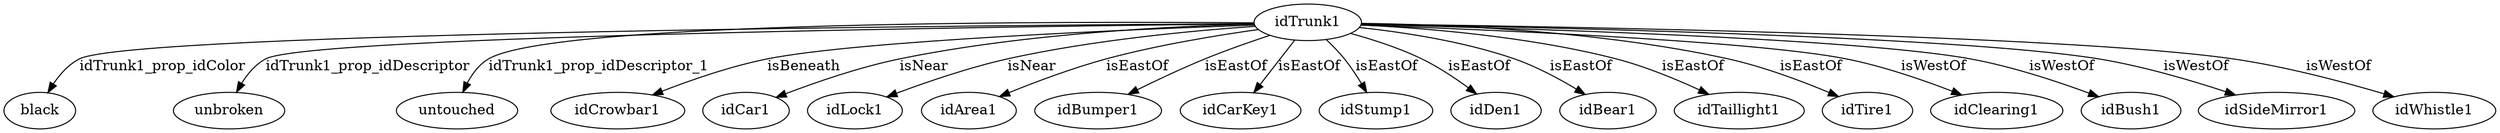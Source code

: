 strict digraph  {
idTrunk1 [node_type=entity_node];
black [node_type=property_node];
unbroken [node_type=property_node];
untouched [node_type=property_node];
idCrowbar1 [node_type=entity_node];
idCar1 [node_type=entity_node];
idLock1 [node_type=entity_node];
idArea1 [node_type=entity_node];
idBumper1 [node_type=entity_node];
idCarKey1 [node_type=entity_node];
idStump1 [node_type=entity_node];
idDen1 [node_type=entity_node];
idBear1 [node_type=entity_node];
idTaillight1 [node_type=entity_node];
idTire1 [node_type=entity_node];
idClearing1 [node_type=entity_node];
idBush1 [node_type=entity_node];
idSideMirror1 [node_type=entity_node];
idWhistle1 [node_type=entity_node];
idTrunk1 -> black  [edge_type=property, label=idTrunk1_prop_idColor];
idTrunk1 -> unbroken  [edge_type=property, label=idTrunk1_prop_idDescriptor];
idTrunk1 -> untouched  [edge_type=property, label=idTrunk1_prop_idDescriptor_1];
idTrunk1 -> idCrowbar1  [edge_type=relationship, label=isBeneath];
idTrunk1 -> idCar1  [edge_type=relationship, label=isNear];
idTrunk1 -> idLock1  [edge_type=relationship, label=isNear];
idTrunk1 -> idArea1  [edge_type=relationship, label=isEastOf];
idTrunk1 -> idBumper1  [edge_type=relationship, label=isEastOf];
idTrunk1 -> idCarKey1  [edge_type=relationship, label=isEastOf];
idTrunk1 -> idStump1  [edge_type=relationship, label=isEastOf];
idTrunk1 -> idDen1  [edge_type=relationship, label=isEastOf];
idTrunk1 -> idBear1  [edge_type=relationship, label=isEastOf];
idTrunk1 -> idTaillight1  [edge_type=relationship, label=isEastOf];
idTrunk1 -> idTire1  [edge_type=relationship, label=isEastOf];
idTrunk1 -> idClearing1  [edge_type=relationship, label=isWestOf];
idTrunk1 -> idBush1  [edge_type=relationship, label=isWestOf];
idTrunk1 -> idSideMirror1  [edge_type=relationship, label=isWestOf];
idTrunk1 -> idWhistle1  [edge_type=relationship, label=isWestOf];
}
